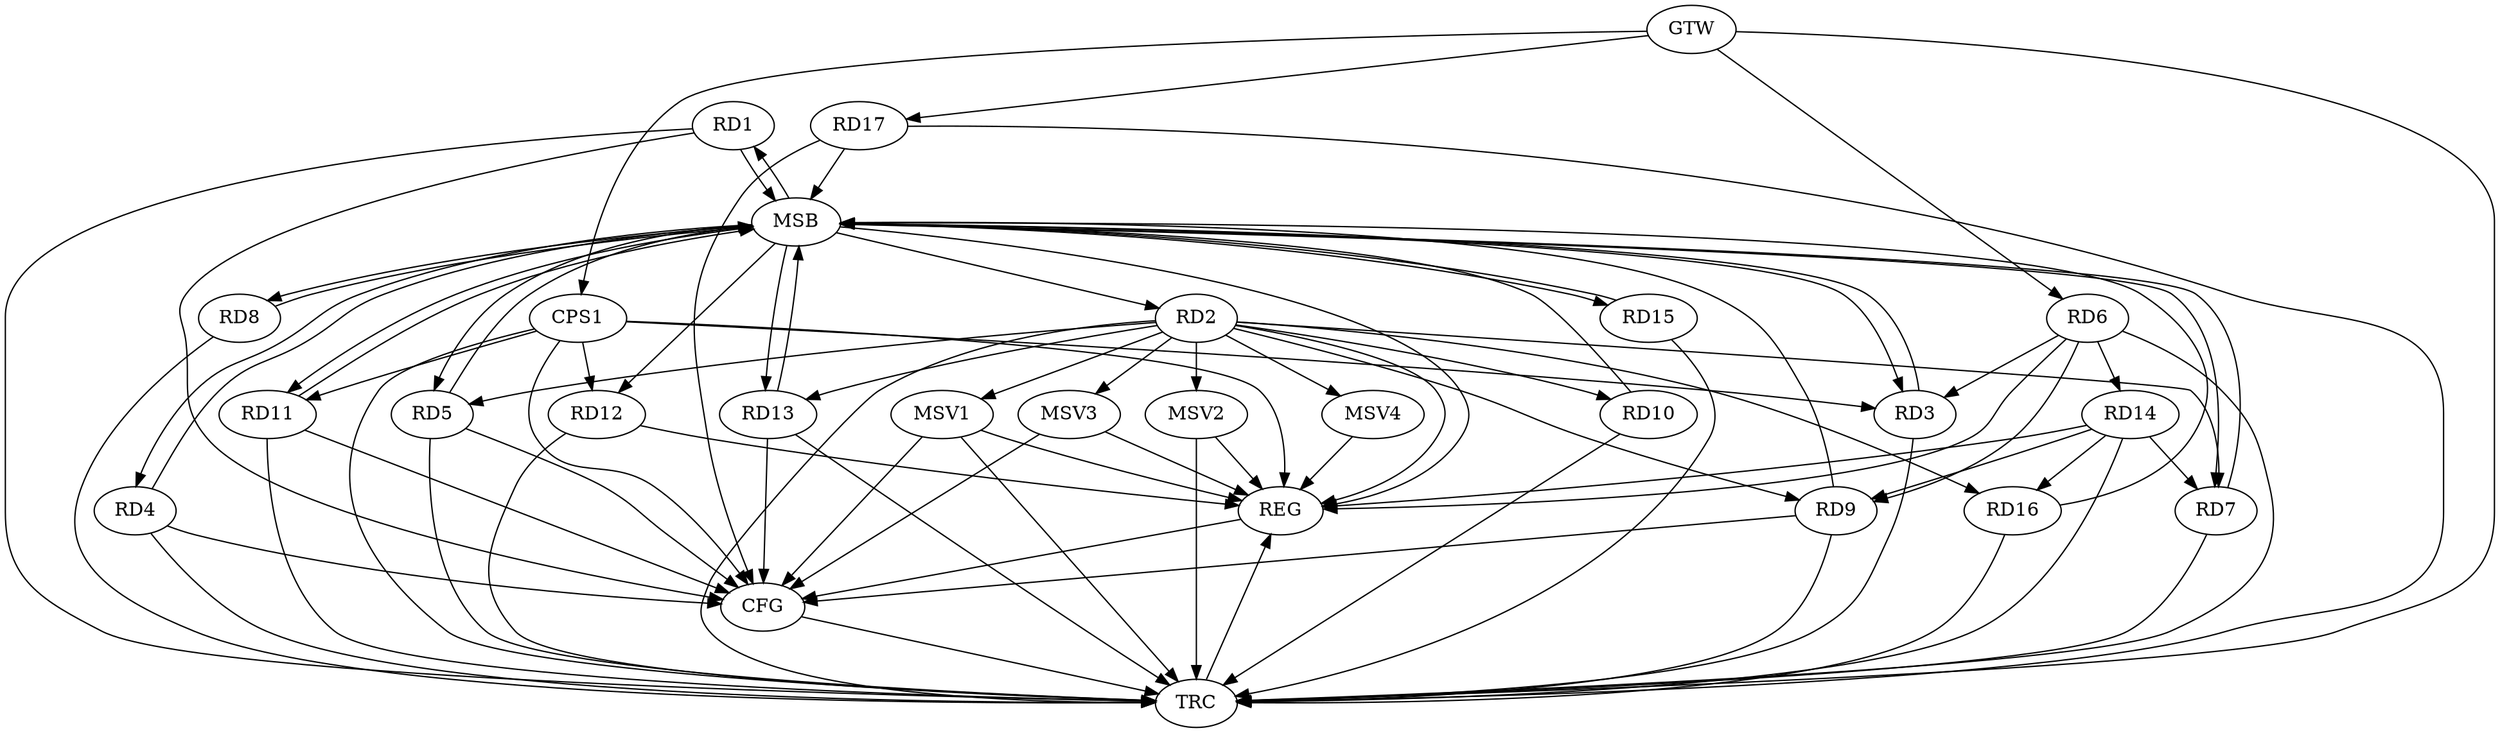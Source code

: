 strict digraph G {
  RD1 [ label="RD1" ];
  RD2 [ label="RD2" ];
  RD3 [ label="RD3" ];
  RD4 [ label="RD4" ];
  RD5 [ label="RD5" ];
  RD6 [ label="RD6" ];
  RD7 [ label="RD7" ];
  RD8 [ label="RD8" ];
  RD9 [ label="RD9" ];
  RD10 [ label="RD10" ];
  RD11 [ label="RD11" ];
  RD12 [ label="RD12" ];
  RD13 [ label="RD13" ];
  RD14 [ label="RD14" ];
  RD15 [ label="RD15" ];
  RD16 [ label="RD16" ];
  RD17 [ label="RD17" ];
  CPS1 [ label="CPS1" ];
  GTW [ label="GTW" ];
  REG [ label="REG" ];
  MSB [ label="MSB" ];
  CFG [ label="CFG" ];
  TRC [ label="TRC" ];
  MSV1 [ label="MSV1" ];
  MSV2 [ label="MSV2" ];
  MSV3 [ label="MSV3" ];
  MSV4 [ label="MSV4" ];
  RD2 -> RD5;
  RD2 -> RD7;
  RD2 -> RD9;
  RD2 -> RD10;
  RD2 -> RD13;
  RD2 -> RD16;
  RD6 -> RD3;
  RD6 -> RD9;
  RD6 -> RD14;
  RD14 -> RD7;
  RD14 -> RD9;
  RD14 -> RD16;
  CPS1 -> RD3;
  CPS1 -> RD11;
  CPS1 -> RD12;
  GTW -> RD6;
  GTW -> RD17;
  GTW -> CPS1;
  RD2 -> REG;
  RD6 -> REG;
  RD12 -> REG;
  RD14 -> REG;
  CPS1 -> REG;
  RD1 -> MSB;
  MSB -> RD5;
  MSB -> RD12;
  MSB -> REG;
  RD3 -> MSB;
  RD4 -> MSB;
  MSB -> RD13;
  RD5 -> MSB;
  MSB -> RD8;
  MSB -> RD15;
  RD7 -> MSB;
  MSB -> RD2;
  RD8 -> MSB;
  MSB -> RD4;
  RD9 -> MSB;
  RD10 -> MSB;
  RD11 -> MSB;
  RD13 -> MSB;
  MSB -> RD1;
  RD15 -> MSB;
  MSB -> RD11;
  RD16 -> MSB;
  MSB -> RD3;
  MSB -> RD7;
  RD17 -> MSB;
  RD1 -> CFG;
  RD4 -> CFG;
  CPS1 -> CFG;
  RD9 -> CFG;
  RD5 -> CFG;
  RD11 -> CFG;
  RD17 -> CFG;
  RD13 -> CFG;
  REG -> CFG;
  RD1 -> TRC;
  RD2 -> TRC;
  RD3 -> TRC;
  RD4 -> TRC;
  RD5 -> TRC;
  RD6 -> TRC;
  RD7 -> TRC;
  RD8 -> TRC;
  RD9 -> TRC;
  RD10 -> TRC;
  RD11 -> TRC;
  RD12 -> TRC;
  RD13 -> TRC;
  RD14 -> TRC;
  RD15 -> TRC;
  RD16 -> TRC;
  RD17 -> TRC;
  CPS1 -> TRC;
  GTW -> TRC;
  CFG -> TRC;
  TRC -> REG;
  RD2 -> MSV1;
  MSV1 -> REG;
  MSV1 -> TRC;
  MSV1 -> CFG;
  RD2 -> MSV2;
  MSV2 -> REG;
  MSV2 -> TRC;
  RD2 -> MSV3;
  RD2 -> MSV4;
  MSV3 -> REG;
  MSV3 -> CFG;
  MSV4 -> REG;
}

